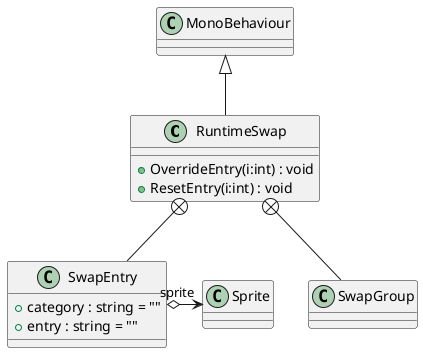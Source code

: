 @startuml
class RuntimeSwap {
    + OverrideEntry(i:int) : void
    + ResetEntry(i:int) : void
}
class SwapEntry {
    + category : string = ""
    + entry : string = ""
}
class SwapGroup {
}
MonoBehaviour <|-- RuntimeSwap
RuntimeSwap +-- SwapEntry
SwapEntry o-> "sprite" Sprite
RuntimeSwap +-- SwapGroup
@enduml

